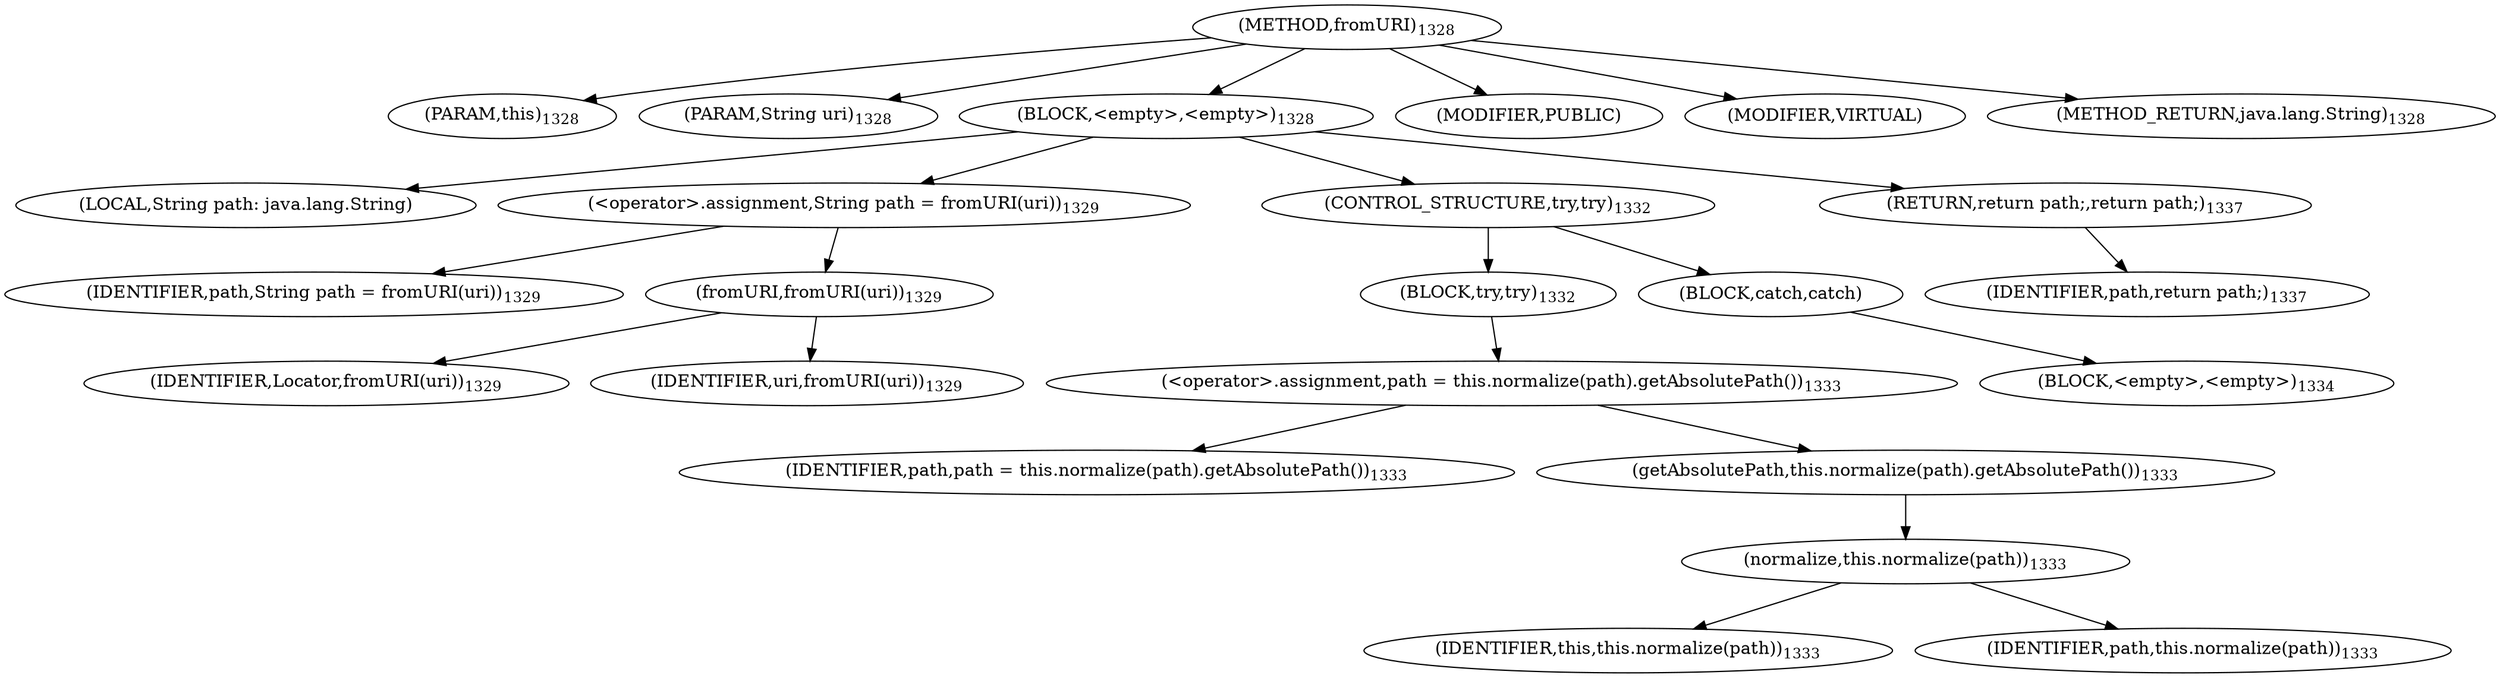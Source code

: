 digraph "fromURI" {  
"2589" [label = <(METHOD,fromURI)<SUB>1328</SUB>> ]
"120" [label = <(PARAM,this)<SUB>1328</SUB>> ]
"2590" [label = <(PARAM,String uri)<SUB>1328</SUB>> ]
"2591" [label = <(BLOCK,&lt;empty&gt;,&lt;empty&gt;)<SUB>1328</SUB>> ]
"2592" [label = <(LOCAL,String path: java.lang.String)> ]
"2593" [label = <(&lt;operator&gt;.assignment,String path = fromURI(uri))<SUB>1329</SUB>> ]
"2594" [label = <(IDENTIFIER,path,String path = fromURI(uri))<SUB>1329</SUB>> ]
"2595" [label = <(fromURI,fromURI(uri))<SUB>1329</SUB>> ]
"2596" [label = <(IDENTIFIER,Locator,fromURI(uri))<SUB>1329</SUB>> ]
"2597" [label = <(IDENTIFIER,uri,fromURI(uri))<SUB>1329</SUB>> ]
"2598" [label = <(CONTROL_STRUCTURE,try,try)<SUB>1332</SUB>> ]
"2599" [label = <(BLOCK,try,try)<SUB>1332</SUB>> ]
"2600" [label = <(&lt;operator&gt;.assignment,path = this.normalize(path).getAbsolutePath())<SUB>1333</SUB>> ]
"2601" [label = <(IDENTIFIER,path,path = this.normalize(path).getAbsolutePath())<SUB>1333</SUB>> ]
"2602" [label = <(getAbsolutePath,this.normalize(path).getAbsolutePath())<SUB>1333</SUB>> ]
"2603" [label = <(normalize,this.normalize(path))<SUB>1333</SUB>> ]
"119" [label = <(IDENTIFIER,this,this.normalize(path))<SUB>1333</SUB>> ]
"2604" [label = <(IDENTIFIER,path,this.normalize(path))<SUB>1333</SUB>> ]
"2605" [label = <(BLOCK,catch,catch)> ]
"2606" [label = <(BLOCK,&lt;empty&gt;,&lt;empty&gt;)<SUB>1334</SUB>> ]
"2607" [label = <(RETURN,return path;,return path;)<SUB>1337</SUB>> ]
"2608" [label = <(IDENTIFIER,path,return path;)<SUB>1337</SUB>> ]
"2609" [label = <(MODIFIER,PUBLIC)> ]
"2610" [label = <(MODIFIER,VIRTUAL)> ]
"2611" [label = <(METHOD_RETURN,java.lang.String)<SUB>1328</SUB>> ]
  "2589" -> "120" 
  "2589" -> "2590" 
  "2589" -> "2591" 
  "2589" -> "2609" 
  "2589" -> "2610" 
  "2589" -> "2611" 
  "2591" -> "2592" 
  "2591" -> "2593" 
  "2591" -> "2598" 
  "2591" -> "2607" 
  "2593" -> "2594" 
  "2593" -> "2595" 
  "2595" -> "2596" 
  "2595" -> "2597" 
  "2598" -> "2599" 
  "2598" -> "2605" 
  "2599" -> "2600" 
  "2600" -> "2601" 
  "2600" -> "2602" 
  "2602" -> "2603" 
  "2603" -> "119" 
  "2603" -> "2604" 
  "2605" -> "2606" 
  "2607" -> "2608" 
}

